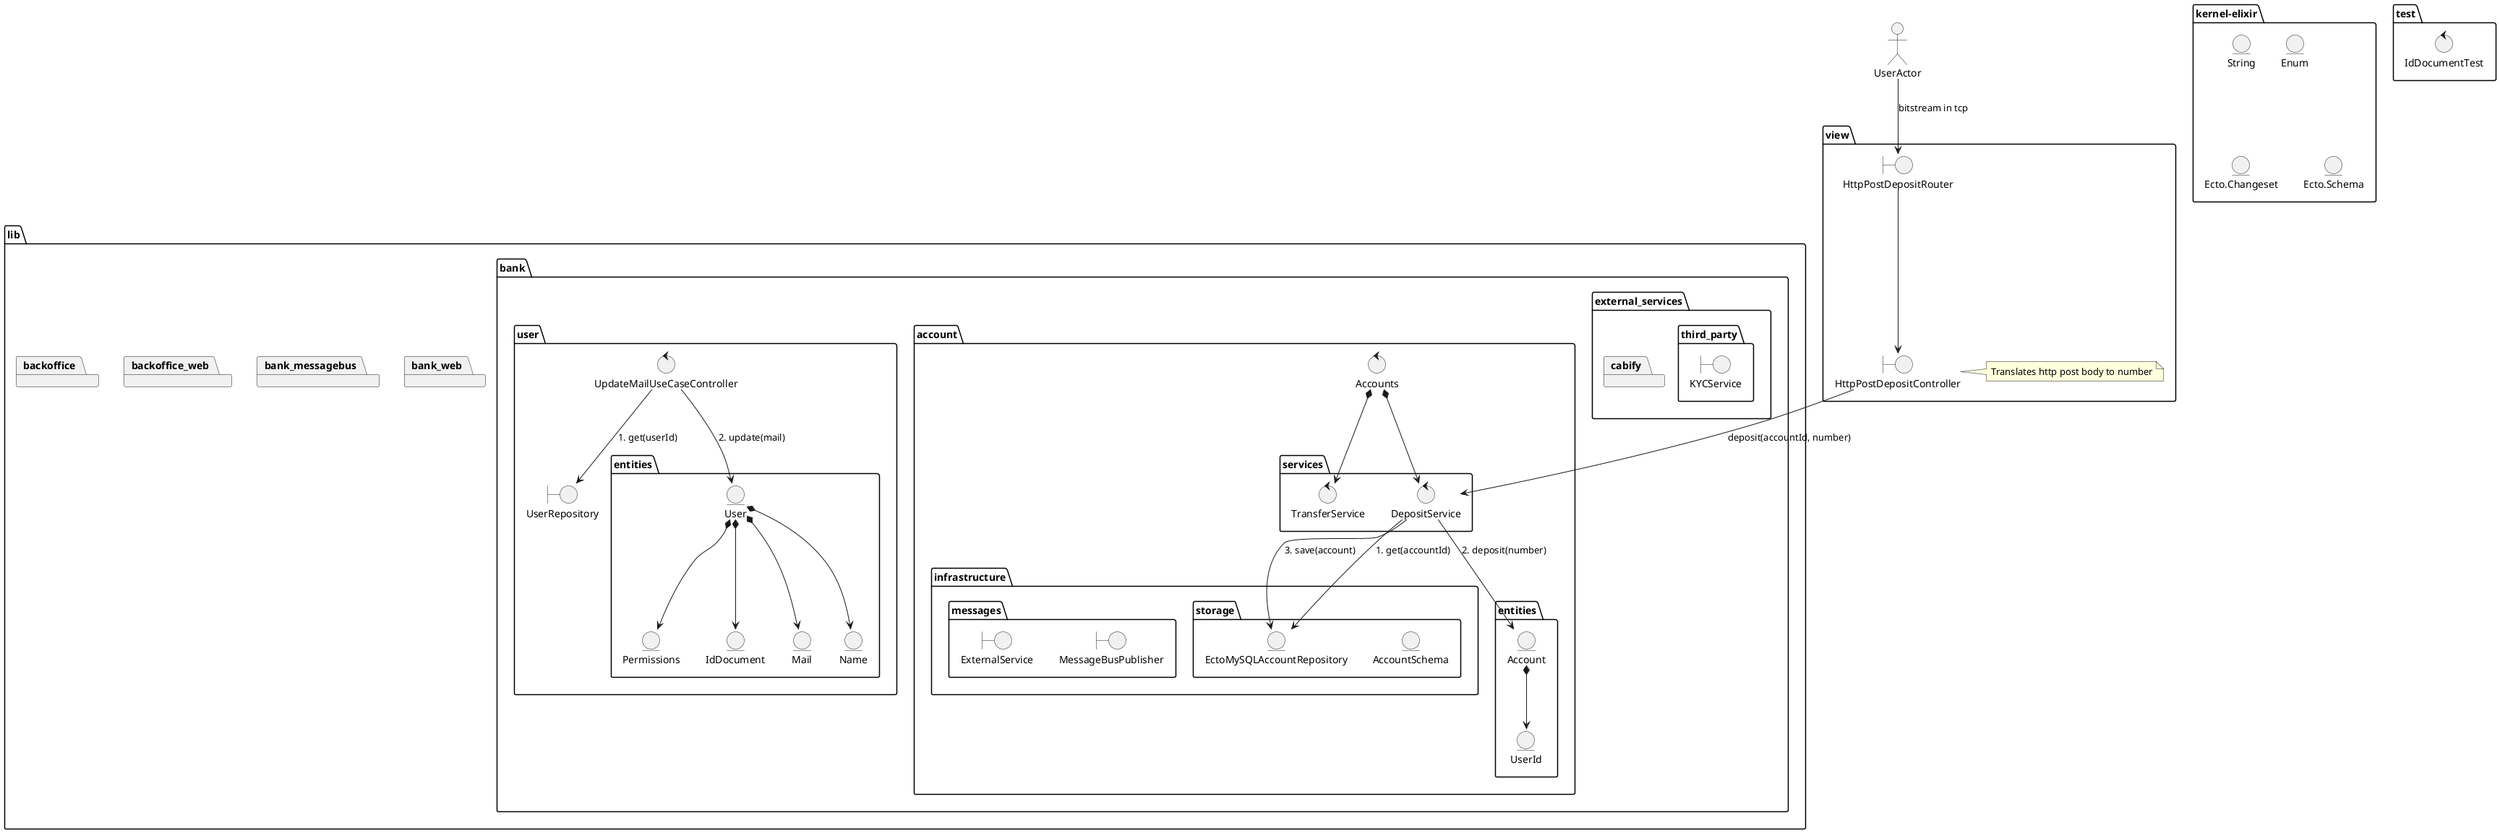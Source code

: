 @startuml


actor UserActor

package view {
  boundary HttpPostDepositRouter
  boundary HttpPostDepositController
  note right of HttpPostDepositController
    Translates http post body to number
  end note
}

' package services {
'   control DepositUseCaseController
'   ' entity Account
' }
package kernel-elixir {
    entity String
    entity Enum
    entity Ecto.Changeset
    entity Ecto.Schema
}


package lib {
  package bank_web {
  }
  package bank_messagebus {
  }

  package backoffice_web {
  }


  package bank {

   package external_services {
    package cabify {
    }

    package third_party {
      boundary KYCService
    }
   }

    package account {
      ' (accounts.ex)

      control Accounts

      package services {
        control DepositService
        control TransferService


      }

      package account.infrastructure as "infrastructure" {
        package storage {
          entity AccountSchema
          entity EctoMySQLAccountRepository
        }

        package messages {
          boundary MessageBusPublisher
          boundary ExternalService
        }
      }

      package bank.entities as "entities" {
        entity Account
        entity UserId
      }

    }

    package user {
      control UpdateMailUseCaseController
      boundary UserRepository
      package user.entities as "entities" {
        entity User
        entity IdDocument
        entity Mail
        entity Name
        entity Permissions
      }
    }
  }

  package backoffice {
  }
}


  ' database MySQLDB
' package contexts {


'   package user {
'     control UpdateMailUseCaseController
'     entity User
'     entity Mail
'   }
' }
package test {
  control IdDocumentTest
}


UserActor --> HttpPostDepositRouter : bitstream in tcp
HttpPostDepositRouter --> HttpPostDepositController
HttpPostDepositController --> DepositService : deposit(accountId, number)
DepositService --> EctoMySQLAccountRepository : 1. get(accountId)
DepositService --> Account : 2. deposit(number)
DepositService --> EctoMySQLAccountRepository : 3. save(account)

Account *--> UserId

UpdateMailUseCaseController --> UserRepository : 1. get(userId)
UpdateMailUseCaseController --> User : 2. update(mail)
' UserRepository --> MySQLDB : update(user)

User *--> IdDocument
User *--> Mail
User *--> Name
User *--> Permissions


Accounts *--> DepositService
Accounts *--> TransferService


' DepositUseCaseController --> EctoMySQLAccountRepository : 1. get(accountId)
' DepositUseCaseController --> EctoMySQLAccountRepository : deposit(number)
' Account --> EctoMySQLAccountRepository : 1. save(account)
' EctoMySQLAccountRepository --> MySQLDB : update(account)

' AccountTest --> Account
@enduml

